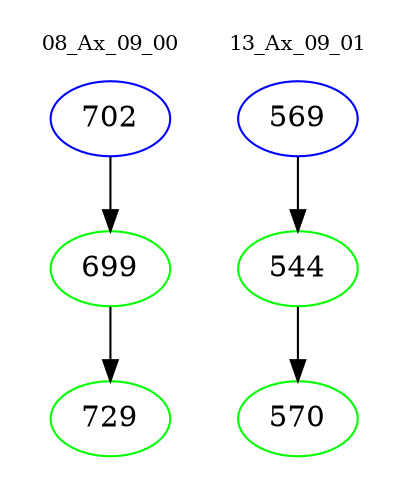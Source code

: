 digraph{
subgraph cluster_0 {
color = white
label = "08_Ax_09_00";
fontsize=10;
T0_702 [label="702", color="blue"]
T0_702 -> T0_699 [color="black"]
T0_699 [label="699", color="green"]
T0_699 -> T0_729 [color="black"]
T0_729 [label="729", color="green"]
}
subgraph cluster_1 {
color = white
label = "13_Ax_09_01";
fontsize=10;
T1_569 [label="569", color="blue"]
T1_569 -> T1_544 [color="black"]
T1_544 [label="544", color="green"]
T1_544 -> T1_570 [color="black"]
T1_570 [label="570", color="green"]
}
}
